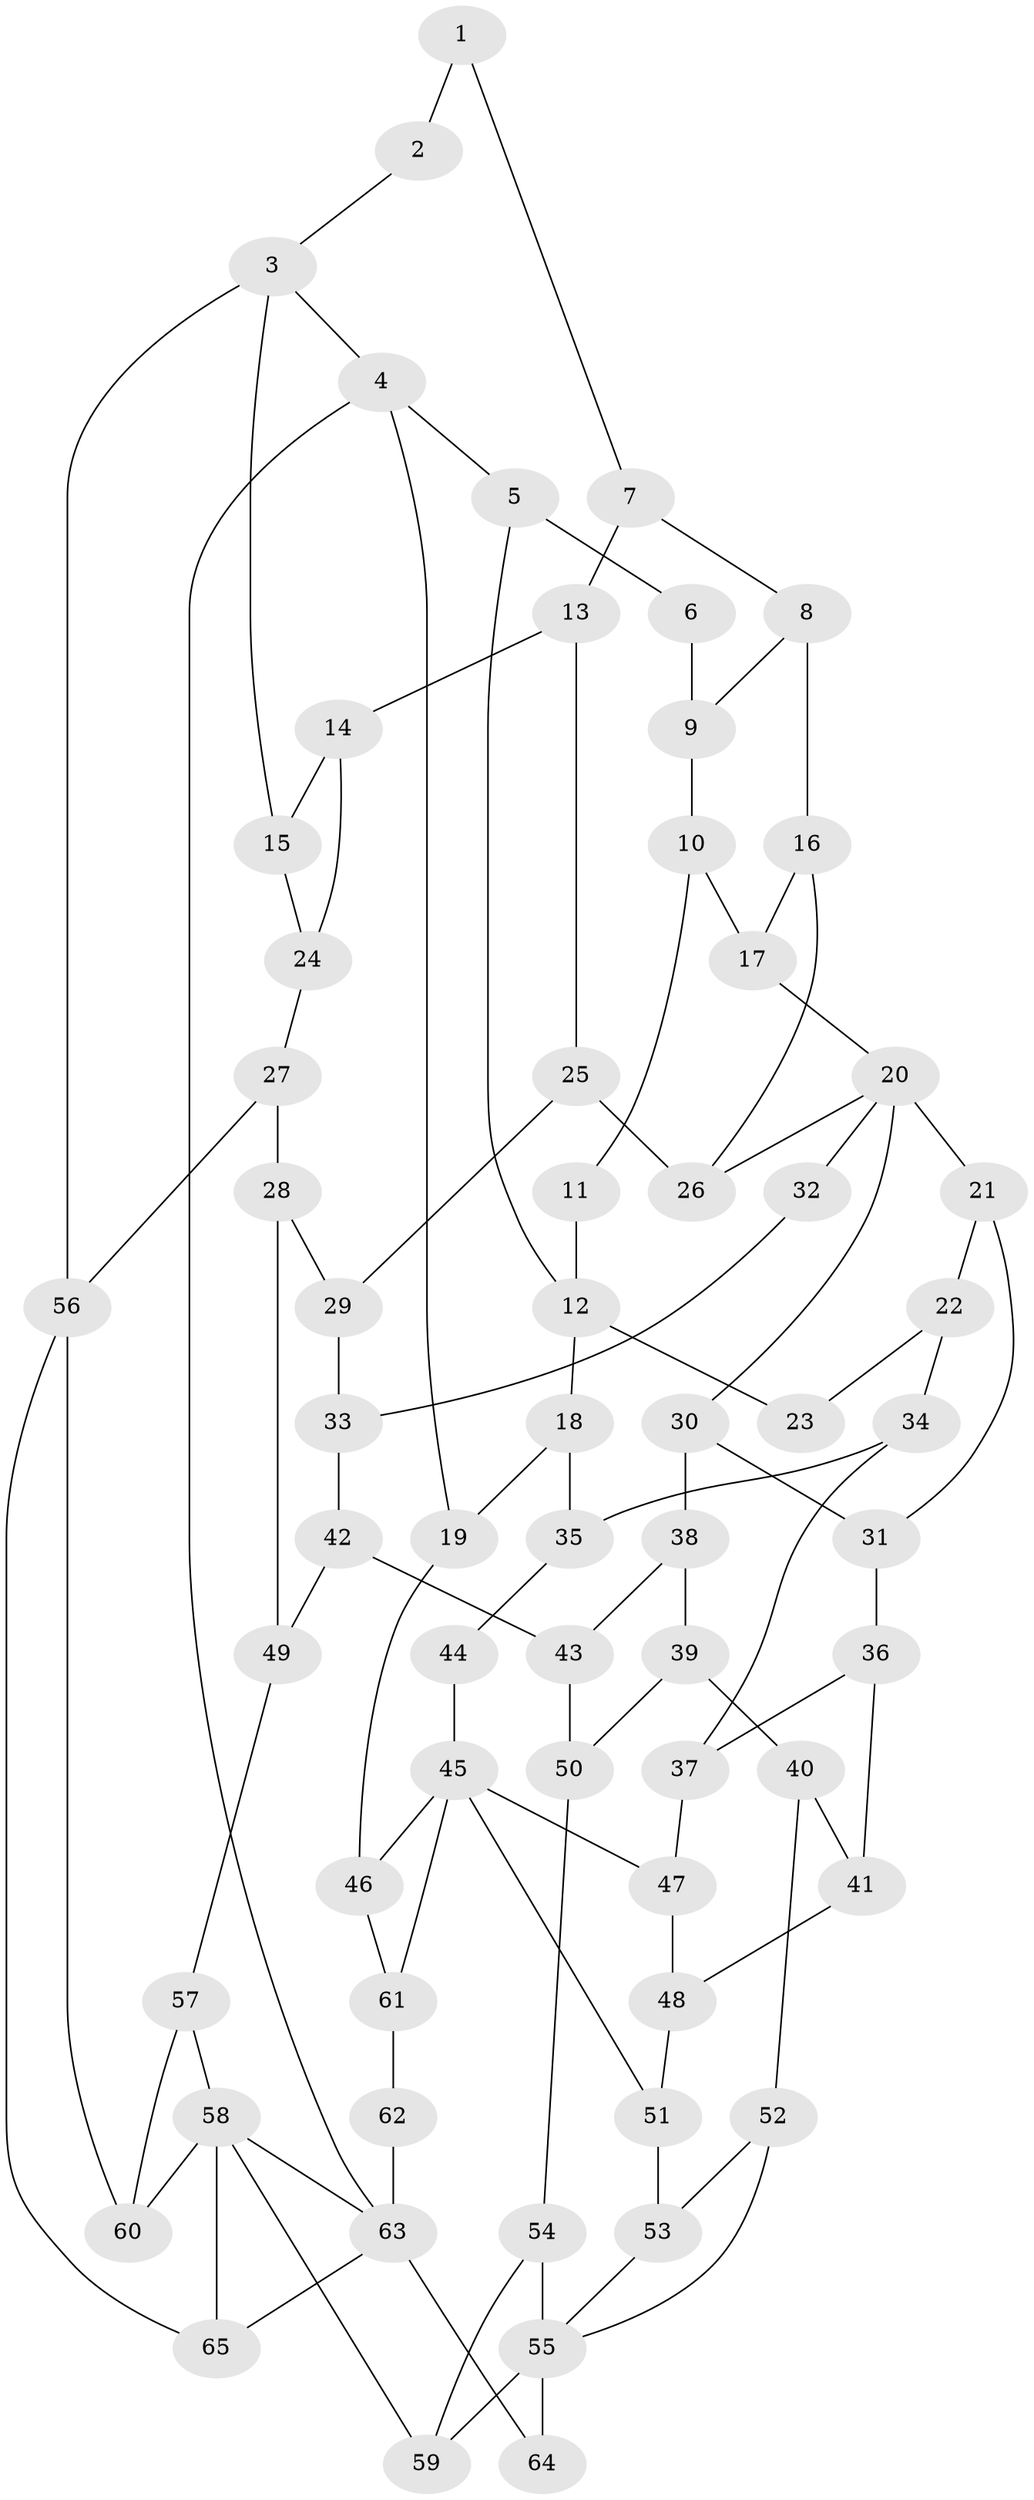 // original degree distribution, {4: 0.23076923076923078, 6: 0.1978021978021978, 5: 0.5494505494505495, 3: 0.02197802197802198}
// Generated by graph-tools (version 1.1) at 2025/54/03/04/25 22:54:35]
// undirected, 65 vertices, 100 edges
graph export_dot {
  node [color=gray90,style=filled];
  1;
  2;
  3;
  4;
  5;
  6;
  7;
  8;
  9;
  10;
  11;
  12;
  13;
  14;
  15;
  16;
  17;
  18;
  19;
  20;
  21;
  22;
  23;
  24;
  25;
  26;
  27;
  28;
  29;
  30;
  31;
  32;
  33;
  34;
  35;
  36;
  37;
  38;
  39;
  40;
  41;
  42;
  43;
  44;
  45;
  46;
  47;
  48;
  49;
  50;
  51;
  52;
  53;
  54;
  55;
  56;
  57;
  58;
  59;
  60;
  61;
  62;
  63;
  64;
  65;
  1 -- 2 [weight=1.0];
  1 -- 7 [weight=1.0];
  2 -- 3 [weight=1.0];
  3 -- 4 [weight=1.0];
  3 -- 15 [weight=1.0];
  3 -- 56 [weight=1.0];
  4 -- 5 [weight=1.0];
  4 -- 19 [weight=1.0];
  4 -- 63 [weight=1.0];
  5 -- 6 [weight=1.0];
  5 -- 12 [weight=1.0];
  6 -- 9 [weight=1.0];
  7 -- 8 [weight=1.0];
  7 -- 13 [weight=1.0];
  8 -- 9 [weight=1.0];
  8 -- 16 [weight=1.0];
  9 -- 10 [weight=1.0];
  10 -- 11 [weight=1.0];
  10 -- 17 [weight=1.0];
  11 -- 12 [weight=2.0];
  12 -- 18 [weight=1.0];
  12 -- 23 [weight=2.0];
  13 -- 14 [weight=1.0];
  13 -- 25 [weight=1.0];
  14 -- 15 [weight=1.0];
  14 -- 24 [weight=2.0];
  15 -- 24 [weight=1.0];
  16 -- 17 [weight=1.0];
  16 -- 26 [weight=1.0];
  17 -- 20 [weight=1.0];
  18 -- 19 [weight=1.0];
  18 -- 35 [weight=1.0];
  19 -- 46 [weight=1.0];
  20 -- 21 [weight=1.0];
  20 -- 26 [weight=1.0];
  20 -- 30 [weight=1.0];
  20 -- 32 [weight=2.0];
  21 -- 22 [weight=1.0];
  21 -- 31 [weight=1.0];
  22 -- 23 [weight=1.0];
  22 -- 34 [weight=1.0];
  24 -- 27 [weight=1.0];
  25 -- 26 [weight=1.0];
  25 -- 29 [weight=1.0];
  27 -- 28 [weight=1.0];
  27 -- 56 [weight=1.0];
  28 -- 29 [weight=1.0];
  28 -- 49 [weight=1.0];
  29 -- 33 [weight=1.0];
  30 -- 31 [weight=1.0];
  30 -- 38 [weight=1.0];
  31 -- 36 [weight=1.0];
  32 -- 33 [weight=1.0];
  33 -- 42 [weight=1.0];
  34 -- 35 [weight=1.0];
  34 -- 37 [weight=1.0];
  35 -- 44 [weight=1.0];
  36 -- 37 [weight=1.0];
  36 -- 41 [weight=1.0];
  37 -- 47 [weight=1.0];
  38 -- 39 [weight=1.0];
  38 -- 43 [weight=1.0];
  39 -- 40 [weight=1.0];
  39 -- 50 [weight=1.0];
  40 -- 41 [weight=1.0];
  40 -- 52 [weight=1.0];
  41 -- 48 [weight=1.0];
  42 -- 43 [weight=1.0];
  42 -- 49 [weight=1.0];
  43 -- 50 [weight=1.0];
  44 -- 45 [weight=2.0];
  45 -- 46 [weight=1.0];
  45 -- 47 [weight=1.0];
  45 -- 51 [weight=1.0];
  45 -- 61 [weight=1.0];
  46 -- 61 [weight=1.0];
  47 -- 48 [weight=1.0];
  48 -- 51 [weight=1.0];
  49 -- 57 [weight=1.0];
  50 -- 54 [weight=1.0];
  51 -- 53 [weight=1.0];
  52 -- 53 [weight=1.0];
  52 -- 55 [weight=1.0];
  53 -- 55 [weight=1.0];
  54 -- 55 [weight=1.0];
  54 -- 59 [weight=1.0];
  55 -- 59 [weight=1.0];
  55 -- 64 [weight=2.0];
  56 -- 60 [weight=1.0];
  56 -- 65 [weight=1.0];
  57 -- 58 [weight=1.0];
  57 -- 60 [weight=2.0];
  58 -- 59 [weight=1.0];
  58 -- 60 [weight=1.0];
  58 -- 63 [weight=1.0];
  58 -- 65 [weight=2.0];
  61 -- 62 [weight=1.0];
  62 -- 63 [weight=2.0];
  63 -- 64 [weight=2.0];
  63 -- 65 [weight=1.0];
}
